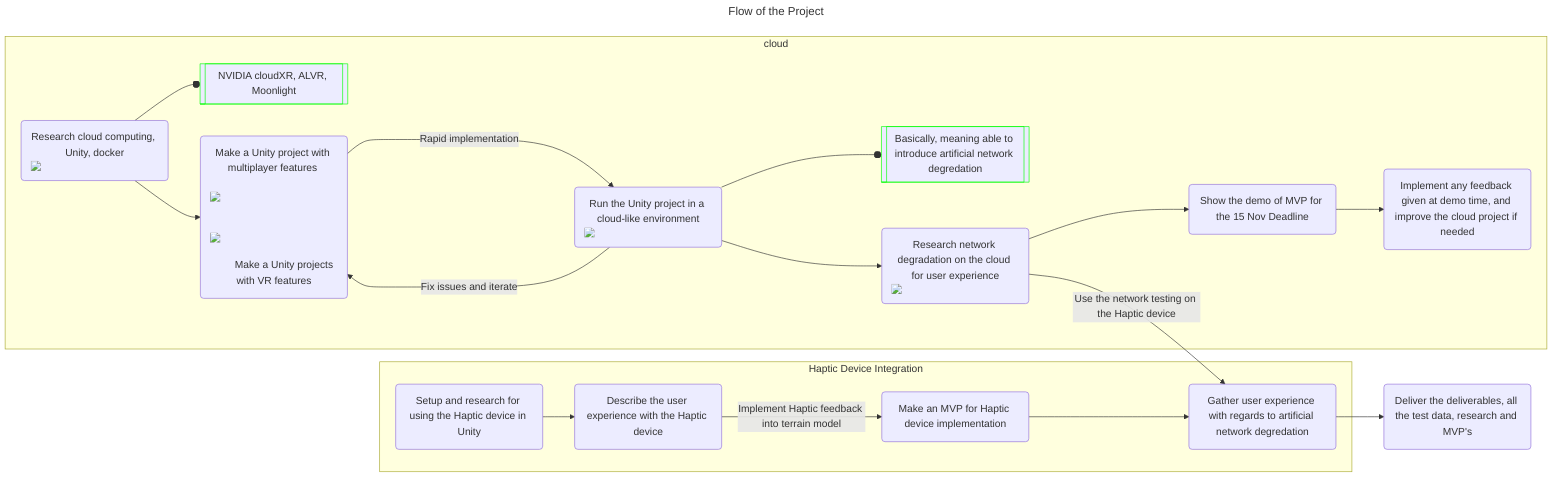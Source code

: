 ---
title: Flow of the Project
---


flowchart LR
%% styling
classDef note stroke:#0f0


    subgraph Cloud Project[cloud]
        cloudResearch(Research cloud computing, Unity, docker<img src="https://cdn.iconscout.com/icon/premium/png-512-thumb/data-research-1551336-1314951.png"/>)
        noteOne[[NVIDIA cloudXR, ALVR, Moonlight]]
        
        makeUnity(Make a Unity project with multiplayer features 
        <img src='https://cdn.iconscout.com/icon/premium/png-512-thumb/unity-2749374-2284764.png'/>
        <img src="https://cdn.iconscout.com/icon/premium/png-512-thumb/vr-goggles-8395356-6949899.png"/>
        Make a Unity projects with VR features) 

        Implement(Run the Unity project in a cloud-like environment<img src="https://cdn.iconscout.com/icon/premium/png-512-thumb/network-9047763-7437453.png"/>)
        noteTwo[[Basically, meaning able to introduce artificial network degredation]]
        networkTest(Research network degradation on the cloud for user experience<img src="https://cdn.iconscout.com/icon/premium/png-512-thumb/wireless-network-1593197-1354560.png"/>)
        demoShow(Show the demo of MVP for the 15 Nov Deadline)
        feedbackImplement(Implement any feedback given at demo time, and improve the cloud project if needed)

        cloudResearch --> makeUnity
        cloudResearch --o noteOne
        Implement --o noteTwo
        makeUnity-- Rapid implementation ---> Implement
        Implement-- Fix issues and iterate ---> makeUnity
        Implement --> networkTest --> demoShow --> feedbackImplement

        noteOne:::note
        noteTwo:::note
    end

    subgraph Haptic Device Integration
        setupXR(Setup and research for using the Haptic device in Unity)
        userXP(Describe the user experience with the Haptic device)
        networkTest2(Gather user experience with regards to artificial network degredation)
        MVP(Make an MVP for Haptic device implementation)

        setupXR -->  userXP
        userXP-- Implement Haptic feedback into terrain model --> MVP --> networkTest2
    end

    networkTest-- Use the network testing on the Haptic device-->networkTest2

deliverable(Deliver the deliverables, all the test data, research and MVP's)

networkTest2 --> deliverable